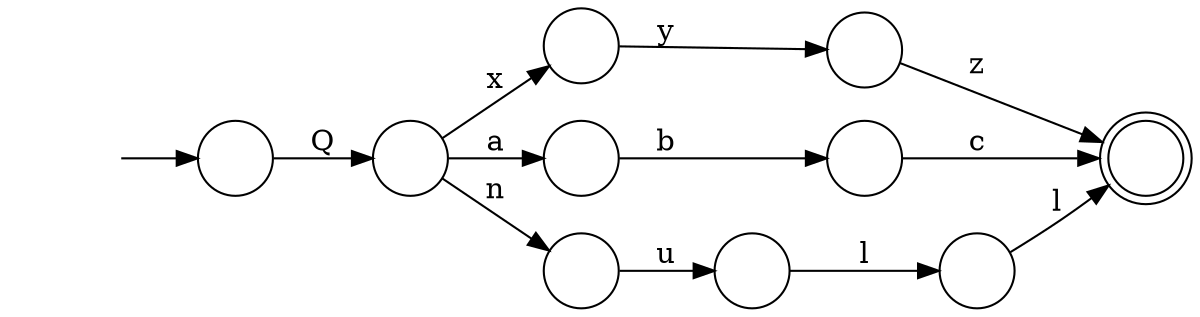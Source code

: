 digraph Automaton {
  rankdir = LR;
  0 [shape=circle,label=""];
  initial [shape=plaintext,label=""];
  initial -> 0
  0 -> 3 [label="Q"]
  1 [shape=circle,label=""];
  1 -> 5 [label="y"]
  2 [shape=circle,label=""];
  2 -> 8 [label="b"]
  3 [shape=circle,label=""];
  3 -> 9 [label="n"]
  3 -> 2 [label="a"]
  3 -> 1 [label="x"]
  4 [shape=circle,label=""];
  4 -> 7 [label="l"]
  5 [shape=circle,label=""];
  5 -> 6 [label="z"]
  6 [shape=doublecircle,label=""];
  7 [shape=circle,label=""];
  7 -> 6 [label="l"]
  8 [shape=circle,label=""];
  8 -> 6 [label="c"]
  9 [shape=circle,label=""];
  9 -> 4 [label="u"]
}

